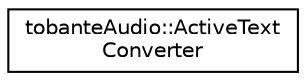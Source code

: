 digraph "Graphical Class Hierarchy"
{
  edge [fontname="Helvetica",fontsize="10",labelfontname="Helvetica",labelfontsize="10"];
  node [fontname="Helvetica",fontsize="10",shape=record];
  rankdir="LR";
  Node0 [label="tobanteAudio::ActiveText\lConverter",height=0.2,width=0.4,color="black", fillcolor="white", style="filled",URL="$structtobanteAudio_1_1ActiveTextConverter.html",tooltip="Text & float converter for active/bypass. "];
}
